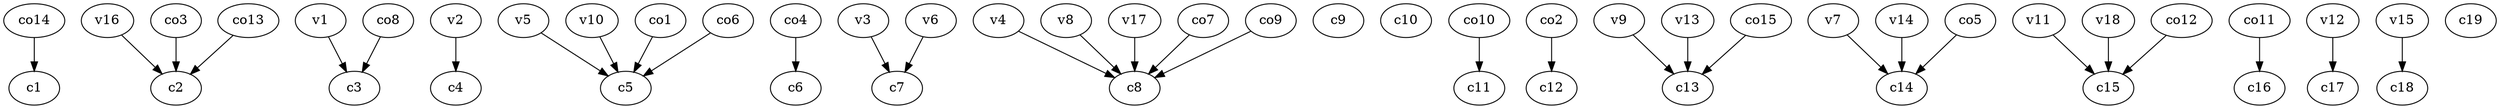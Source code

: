 strict digraph  {
c1;
c2;
c3;
c4;
c5;
c6;
c7;
c8;
c9;
c10;
c11;
c12;
c13;
c14;
c15;
c16;
c17;
c18;
c19;
v1;
v2;
v3;
v4;
v5;
v6;
v7;
v8;
v9;
v10;
v11;
v12;
v13;
v14;
v15;
v16;
v17;
v18;
co1;
co2;
co3;
co4;
co5;
co6;
co7;
co8;
co9;
co10;
co11;
co12;
co13;
co14;
co15;
v1 -> c3  [weight=1];
v2 -> c4  [weight=1];
v3 -> c7  [weight=1];
v4 -> c8  [weight=1];
v5 -> c5  [weight=1];
v6 -> c7  [weight=1];
v7 -> c14  [weight=1];
v8 -> c8  [weight=1];
v9 -> c13  [weight=1];
v10 -> c5  [weight=1];
v11 -> c15  [weight=1];
v12 -> c17  [weight=1];
v13 -> c13  [weight=1];
v14 -> c14  [weight=1];
v15 -> c18  [weight=1];
v16 -> c2  [weight=1];
v17 -> c8  [weight=1];
v18 -> c15  [weight=1];
co1 -> c5  [weight=1];
co2 -> c12  [weight=1];
co3 -> c2  [weight=1];
co4 -> c6  [weight=1];
co5 -> c14  [weight=1];
co6 -> c5  [weight=1];
co7 -> c8  [weight=1];
co8 -> c3  [weight=1];
co9 -> c8  [weight=1];
co10 -> c11  [weight=1];
co11 -> c16  [weight=1];
co12 -> c15  [weight=1];
co13 -> c2  [weight=1];
co14 -> c1  [weight=1];
co15 -> c13  [weight=1];
}
